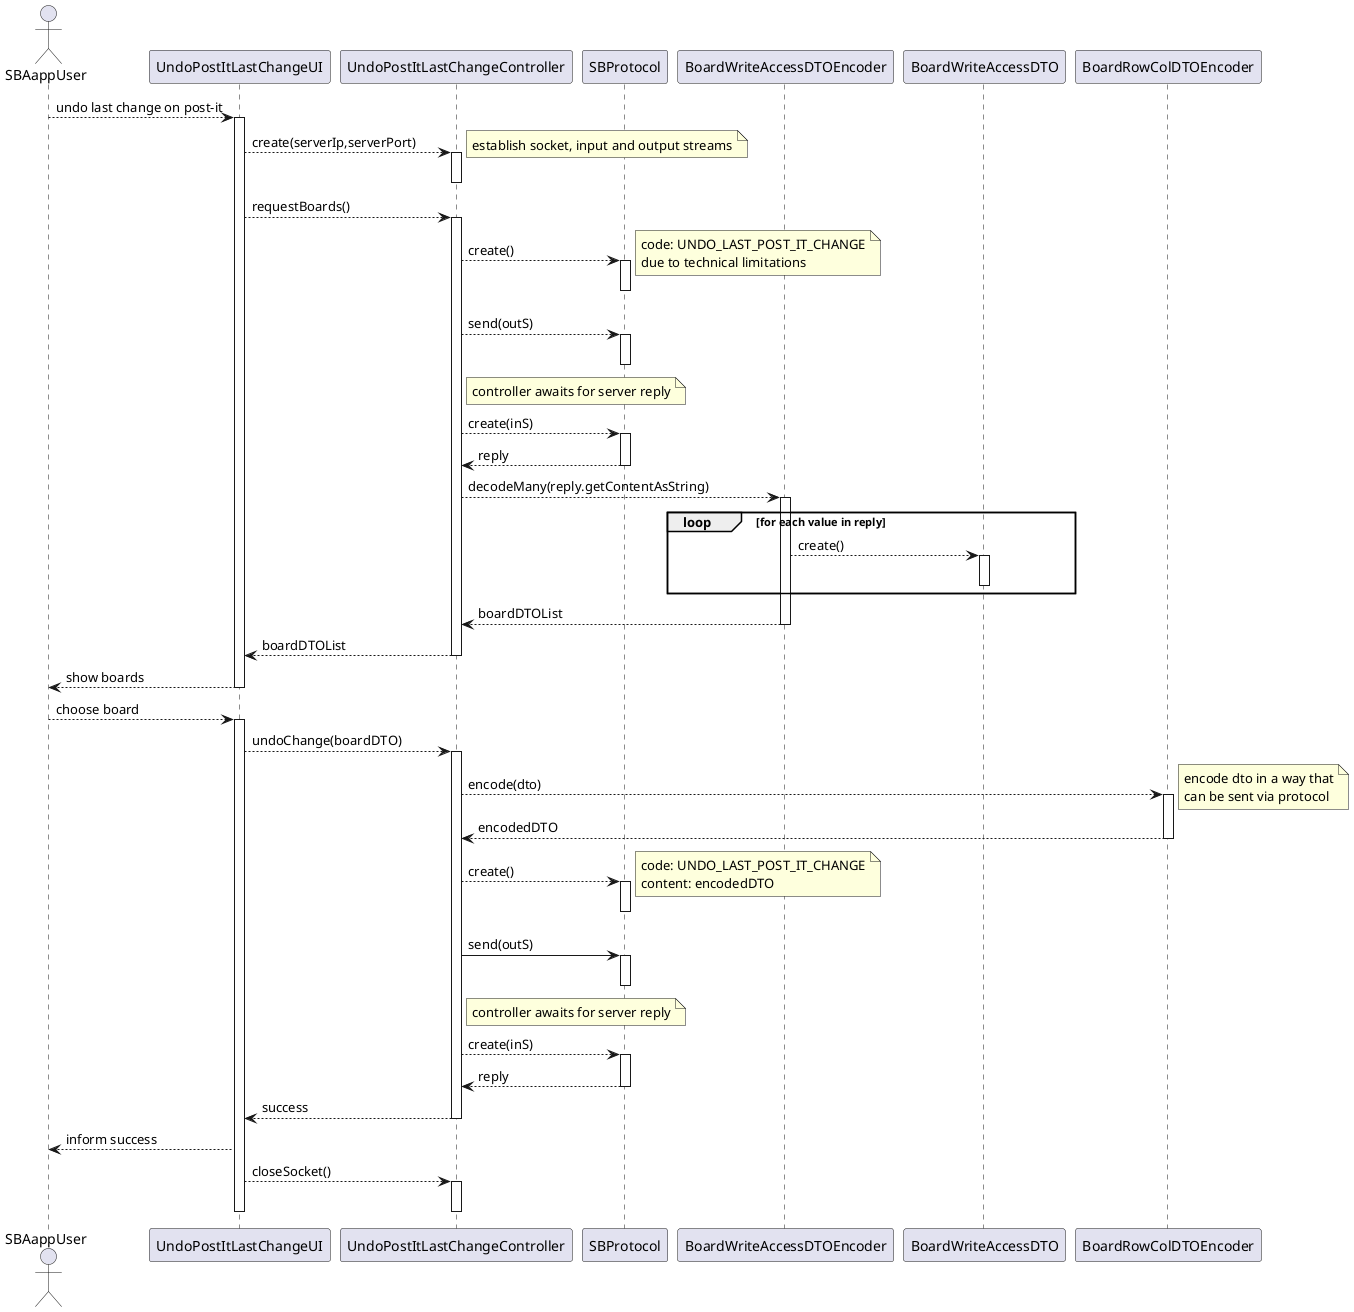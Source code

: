 @startuml

actor SBAappUser as user


participant UndoPostItLastChangeUI as ui
participant UndoPostItLastChangeController as ctrl

participant SBProtocol as protocol
' participant ServerAJAX as svAJAX

participant BoardWriteAccessDTOEncoder as wrt_enc
participant BoardWriteAccessDTO as wrt_dto

participant BoardRowColDTOEncoder as enc


user --> ui : undo last change on post-it

activate ui
    ui --> ctrl : create(serverIp,serverPort)
    note right : establish socket, input and output streams

    activate ctrl
    deactivate ctrl

    ui --> ctrl : requestBoards()
    activate ctrl

        ctrl --> protocol : create()
        activate protocol
            note right : code: UNDO_LAST_POST_IT_CHANGE\ndue to technical limitations
        deactivate protocol

        ctrl --> protocol : send(outS)
        activate protocol
            note right of ctrl : controller awaits for server reply
        deactivate protocol

        ctrl --> protocol : create(inS)
        activate protocol
            protocol --> ctrl : reply
        deactivate protocol

        ctrl --> wrt_enc : decodeMany(reply.getContentAsString)
        activate wrt_enc
            loop for each value in reply
                wrt_enc --> wrt_dto : create()
                activate wrt_dto
                deactivate wrt_dto
            end loop

            wrt_enc --> ctrl : boardDTOList
        deactivate wrt_enc


        ctrl --> ui : boardDTOList
    deactivate ctrl

    ui --> user : show boards
deactivate ui

user --> ui : choose board
activate ui

    ui --> ctrl : undoChange(boardDTO)
    activate ctrl
            ctrl --> enc : encode(dto)
            activate enc
                note right : encode dto in a way that\ncan be sent via protocol
                enc --> ctrl : encodedDTO
            deactivate enc

            ctrl --> protocol : create()
            activate protocol
                note right : code: UNDO_LAST_POST_IT_CHANGE\ncontent: encodedDTO
            deactivate protocol

            ctrl -> protocol : send(outS)
            activate protocol
                note right of ctrl : controller awaits for server reply
            deactivate protocol

            ctrl --> protocol : create(inS)
            activate protocol
                protocol --> ctrl : reply
            deactivate protocol

            ctrl --> ui : success
    deactivate ctrl

    ui --> user : inform success

    ui --> ctrl : closeSocket()
    activate ctrl
    deactivate ctrl
deactivate ui

@enduml
